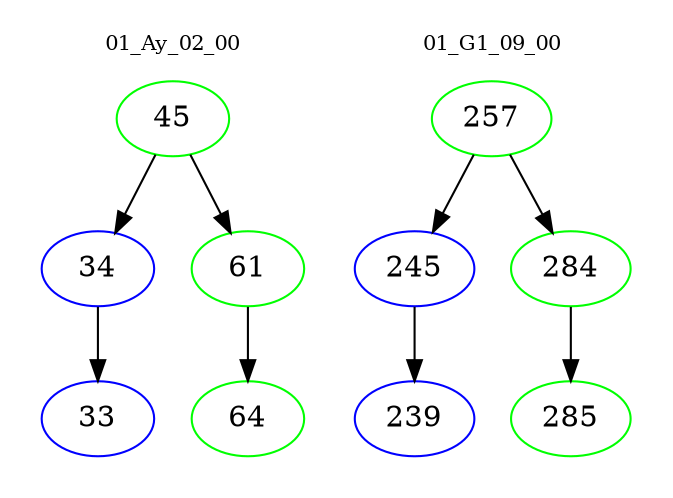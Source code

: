 digraph{
subgraph cluster_0 {
color = white
label = "01_Ay_02_00";
fontsize=10;
T0_45 [label="45", color="green"]
T0_45 -> T0_34 [color="black"]
T0_34 [label="34", color="blue"]
T0_34 -> T0_33 [color="black"]
T0_33 [label="33", color="blue"]
T0_45 -> T0_61 [color="black"]
T0_61 [label="61", color="green"]
T0_61 -> T0_64 [color="black"]
T0_64 [label="64", color="green"]
}
subgraph cluster_1 {
color = white
label = "01_G1_09_00";
fontsize=10;
T1_257 [label="257", color="green"]
T1_257 -> T1_245 [color="black"]
T1_245 [label="245", color="blue"]
T1_245 -> T1_239 [color="black"]
T1_239 [label="239", color="blue"]
T1_257 -> T1_284 [color="black"]
T1_284 [label="284", color="green"]
T1_284 -> T1_285 [color="black"]
T1_285 [label="285", color="green"]
}
}
